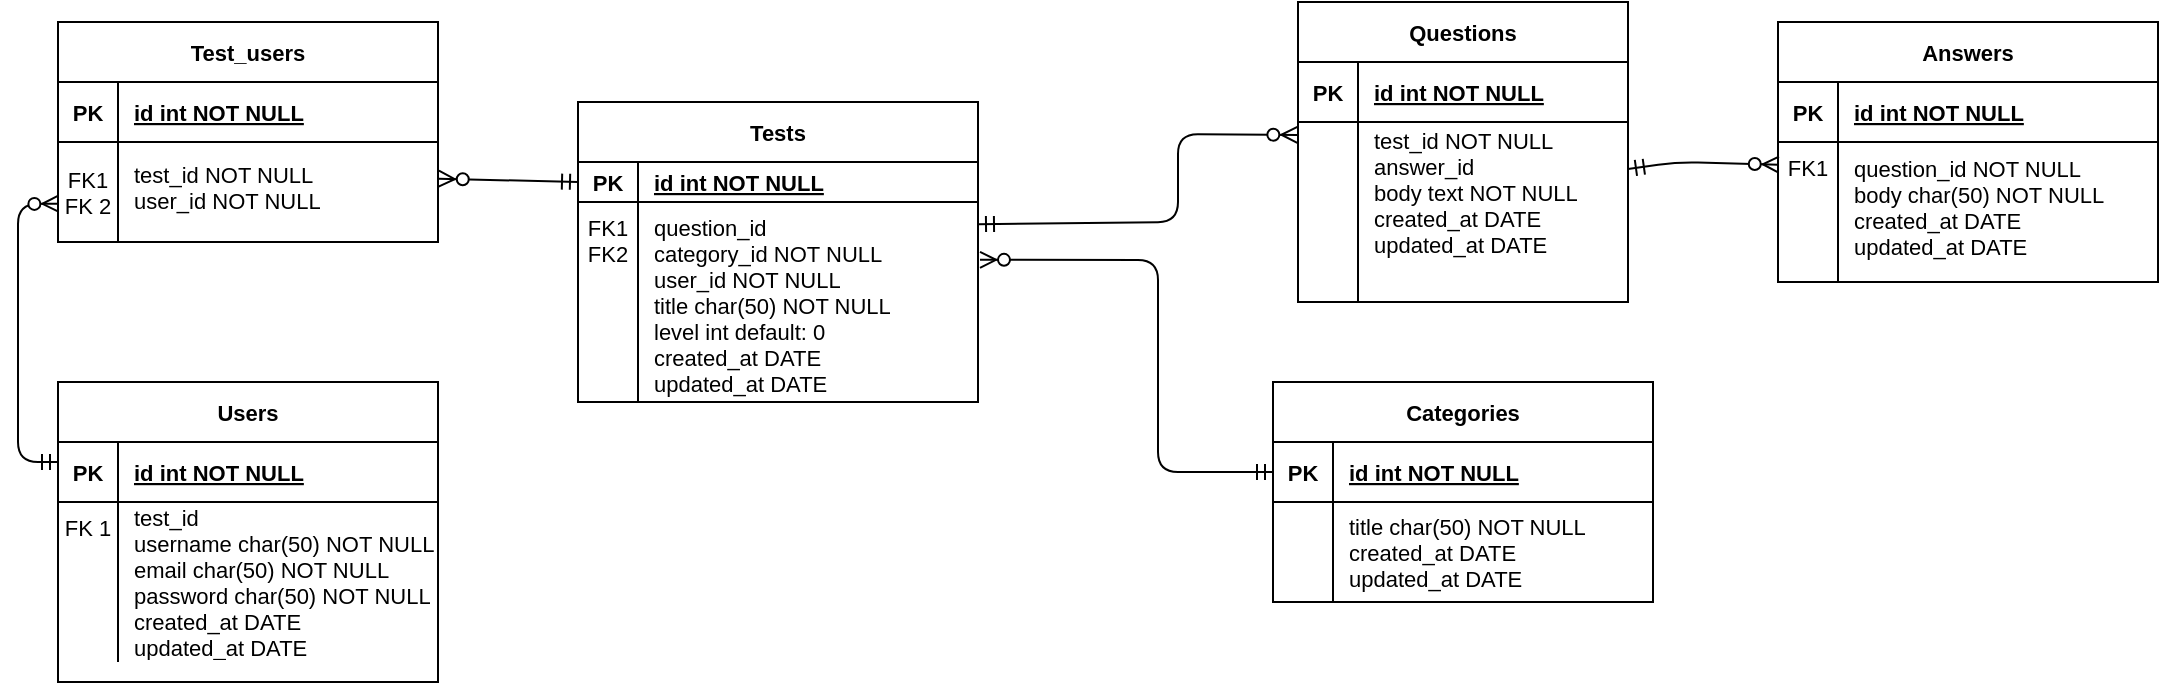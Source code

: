 <mxfile version="13.7.9" type="github">
  <diagram id="R2lEEEUBdFMjLlhIrx00" name="Page-1">
    <mxGraphModel dx="1113" dy="779" grid="1" gridSize="10" guides="1" tooltips="1" connect="1" arrows="1" fold="1" page="1" pageScale="1" pageWidth="850" pageHeight="1100" math="0" shadow="0" extFonts="Permanent Marker^https://fonts.googleapis.com/css?family=Permanent+Marker">
      <root>
        <mxCell id="0" />
        <mxCell id="1" parent="0" />
        <mxCell id="tRWSrQHE27AdTdEi5k7c-10" value="" style="endArrow=ERzeroToMany;html=1;exitX=0;exitY=0.5;exitDx=0;exitDy=0;fontSize=11;startArrow=ERmandOne;startFill=0;endFill=1;entryX=1.005;entryY=0.289;entryDx=0;entryDy=0;entryPerimeter=0;" parent="1" source="C-vyLk0tnHw3VtMMgP7b-24" target="tRWSrQHE27AdTdEi5k7c-6" edge="1">
          <mxGeometry width="50" height="50" relative="1" as="geometry">
            <mxPoint x="400" y="370" as="sourcePoint" />
            <mxPoint x="440" y="240" as="targetPoint" />
            <Array as="points">
              <mxPoint x="590" y="555" />
              <mxPoint x="590" y="449" />
            </Array>
          </mxGeometry>
        </mxCell>
        <mxCell id="tRWSrQHE27AdTdEi5k7c-18" value="" style="endArrow=ERzeroToMany;html=1;fontSize=11;startArrow=ERmandOne;startFill=0;endFill=1;entryX=-0.002;entryY=0.092;entryDx=0;entryDy=0;exitX=1;exitY=0.111;exitDx=0;exitDy=0;exitPerimeter=0;entryPerimeter=0;" parent="1" source="tRWSrQHE27AdTdEi5k7c-6" target="tRWSrQHE27AdTdEi5k7c-15" edge="1">
          <mxGeometry width="50" height="50" relative="1" as="geometry">
            <mxPoint x="260" y="435" as="sourcePoint" />
            <mxPoint x="530" y="100" as="targetPoint" />
            <Array as="points">
              <mxPoint x="600" y="430" />
              <mxPoint x="600" y="386" />
            </Array>
          </mxGeometry>
        </mxCell>
        <mxCell id="tRWSrQHE27AdTdEi5k7c-11" value="Questions" style="shape=table;startSize=30;container=1;collapsible=1;childLayout=tableLayout;fixedRows=1;rowLines=0;fontStyle=1;align=center;resizeLast=1;fontSize=11;" parent="1" vertex="1">
          <mxGeometry x="660" y="320" width="165" height="150" as="geometry" />
        </mxCell>
        <mxCell id="tRWSrQHE27AdTdEi5k7c-12" value="" style="shape=partialRectangle;collapsible=0;dropTarget=0;pointerEvents=0;fillColor=none;points=[[0,0.5],[1,0.5]];portConstraint=eastwest;top=0;left=0;right=0;bottom=1;fontSize=11;" parent="tRWSrQHE27AdTdEi5k7c-11" vertex="1">
          <mxGeometry y="30" width="165" height="30" as="geometry" />
        </mxCell>
        <mxCell id="tRWSrQHE27AdTdEi5k7c-13" value="PK" style="shape=partialRectangle;overflow=hidden;connectable=0;fillColor=none;top=0;left=0;bottom=0;right=0;fontStyle=1;fontSize=11;" parent="tRWSrQHE27AdTdEi5k7c-12" vertex="1">
          <mxGeometry width="30" height="30" as="geometry" />
        </mxCell>
        <mxCell id="tRWSrQHE27AdTdEi5k7c-14" value="id int NOT NULL " style="shape=partialRectangle;overflow=hidden;connectable=0;fillColor=none;top=0;left=0;bottom=0;right=0;align=left;spacingLeft=6;fontStyle=5;fontSize=11;" parent="tRWSrQHE27AdTdEi5k7c-12" vertex="1">
          <mxGeometry x="30" width="135" height="30" as="geometry" />
        </mxCell>
        <mxCell id="tRWSrQHE27AdTdEi5k7c-15" value="" style="shape=partialRectangle;collapsible=0;dropTarget=0;pointerEvents=0;fillColor=none;points=[[0,0.5],[1,0.5]];portConstraint=eastwest;top=0;left=0;right=0;bottom=0;fontSize=11;" parent="tRWSrQHE27AdTdEi5k7c-11" vertex="1">
          <mxGeometry y="60" width="165" height="70" as="geometry" />
        </mxCell>
        <mxCell id="tRWSrQHE27AdTdEi5k7c-16" value="" style="shape=partialRectangle;overflow=hidden;connectable=0;fillColor=none;top=0;left=0;bottom=0;right=0;fontSize=11;" parent="tRWSrQHE27AdTdEi5k7c-15" vertex="1">
          <mxGeometry width="30" height="70" as="geometry" />
        </mxCell>
        <mxCell id="tRWSrQHE27AdTdEi5k7c-17" value="test_id NOT NULL&#xa;answer_id&#xa;body text NOT NULL&#xa;created_at DATE&#xa;updated_at DATE" style="shape=partialRectangle;overflow=hidden;connectable=0;fillColor=none;top=0;left=0;bottom=0;right=0;align=left;spacingLeft=6;fontSize=11;" parent="tRWSrQHE27AdTdEi5k7c-15" vertex="1">
          <mxGeometry x="30" width="135" height="70" as="geometry" />
        </mxCell>
        <mxCell id="tRWSrQHE27AdTdEi5k7c-19" value="" style="shape=partialRectangle;collapsible=0;dropTarget=0;pointerEvents=0;fillColor=none;points=[[0,0.5],[1,0.5]];portConstraint=eastwest;top=0;left=0;right=0;bottom=0;fontSize=11;" parent="tRWSrQHE27AdTdEi5k7c-11" vertex="1">
          <mxGeometry y="130" width="165" height="20" as="geometry" />
        </mxCell>
        <mxCell id="tRWSrQHE27AdTdEi5k7c-20" value="" style="shape=partialRectangle;overflow=hidden;connectable=0;fillColor=none;top=0;left=0;bottom=0;right=0;fontSize=11;" parent="tRWSrQHE27AdTdEi5k7c-19" vertex="1">
          <mxGeometry width="30" height="20" as="geometry" />
        </mxCell>
        <mxCell id="tRWSrQHE27AdTdEi5k7c-21" value="" style="shape=partialRectangle;overflow=hidden;connectable=0;fillColor=none;top=0;left=0;bottom=0;right=0;align=left;spacingLeft=6;fontSize=11;" parent="tRWSrQHE27AdTdEi5k7c-19" vertex="1">
          <mxGeometry x="30" width="135" height="20" as="geometry" />
        </mxCell>
        <mxCell id="C-vyLk0tnHw3VtMMgP7b-23" value="Categories" style="shape=table;startSize=30;container=1;collapsible=1;childLayout=tableLayout;fixedRows=1;rowLines=0;fontStyle=1;align=center;resizeLast=1;fontSize=11;" parent="1" vertex="1">
          <mxGeometry x="647.5" y="510" width="190" height="110" as="geometry" />
        </mxCell>
        <mxCell id="C-vyLk0tnHw3VtMMgP7b-24" value="" style="shape=partialRectangle;collapsible=0;dropTarget=0;pointerEvents=0;fillColor=none;points=[[0,0.5],[1,0.5]];portConstraint=eastwest;top=0;left=0;right=0;bottom=1;fontSize=11;" parent="C-vyLk0tnHw3VtMMgP7b-23" vertex="1">
          <mxGeometry y="30" width="190" height="30" as="geometry" />
        </mxCell>
        <mxCell id="C-vyLk0tnHw3VtMMgP7b-25" value="PK" style="shape=partialRectangle;overflow=hidden;connectable=0;fillColor=none;top=0;left=0;bottom=0;right=0;fontStyle=1;fontSize=11;" parent="C-vyLk0tnHw3VtMMgP7b-24" vertex="1">
          <mxGeometry width="30" height="30" as="geometry" />
        </mxCell>
        <mxCell id="C-vyLk0tnHw3VtMMgP7b-26" value="id int NOT NULL " style="shape=partialRectangle;overflow=hidden;connectable=0;fillColor=none;top=0;left=0;bottom=0;right=0;align=left;spacingLeft=6;fontStyle=5;fontSize=11;" parent="C-vyLk0tnHw3VtMMgP7b-24" vertex="1">
          <mxGeometry x="30" width="160" height="30" as="geometry" />
        </mxCell>
        <mxCell id="C-vyLk0tnHw3VtMMgP7b-27" value="" style="shape=partialRectangle;collapsible=0;dropTarget=0;pointerEvents=0;fillColor=none;points=[[0,0.5],[1,0.5]];portConstraint=eastwest;top=0;left=0;right=0;bottom=0;fontSize=11;" parent="C-vyLk0tnHw3VtMMgP7b-23" vertex="1">
          <mxGeometry y="60" width="190" height="50" as="geometry" />
        </mxCell>
        <mxCell id="C-vyLk0tnHw3VtMMgP7b-28" value="" style="shape=partialRectangle;overflow=hidden;connectable=0;fillColor=none;top=0;left=0;bottom=0;right=0;fontSize=11;" parent="C-vyLk0tnHw3VtMMgP7b-27" vertex="1">
          <mxGeometry width="30" height="50" as="geometry" />
        </mxCell>
        <mxCell id="C-vyLk0tnHw3VtMMgP7b-29" value="title char(50) NOT NULL&#xa;created_at DATE&#xa;updated_at DATE" style="shape=partialRectangle;overflow=hidden;connectable=0;fillColor=none;top=0;left=0;bottom=0;right=0;align=left;spacingLeft=6;fontSize=11;" parent="C-vyLk0tnHw3VtMMgP7b-27" vertex="1">
          <mxGeometry x="30" width="160" height="50" as="geometry" />
        </mxCell>
        <mxCell id="tRWSrQHE27AdTdEi5k7c-2" value="Tests" style="shape=table;startSize=30;container=1;collapsible=1;childLayout=tableLayout;fixedRows=1;rowLines=0;fontStyle=1;align=center;resizeLast=1;fontSize=11;" parent="1" vertex="1">
          <mxGeometry x="300" y="370" width="200" height="150" as="geometry" />
        </mxCell>
        <mxCell id="tRWSrQHE27AdTdEi5k7c-3" value="" style="shape=partialRectangle;collapsible=0;dropTarget=0;pointerEvents=0;fillColor=none;points=[[0,0.5],[1,0.5]];portConstraint=eastwest;top=0;left=0;right=0;bottom=1;fontSize=11;" parent="tRWSrQHE27AdTdEi5k7c-2" vertex="1">
          <mxGeometry y="30" width="200" height="20" as="geometry" />
        </mxCell>
        <mxCell id="tRWSrQHE27AdTdEi5k7c-4" value="PK" style="shape=partialRectangle;overflow=hidden;connectable=0;fillColor=none;top=0;left=0;bottom=0;right=0;fontStyle=1;fontSize=11;" parent="tRWSrQHE27AdTdEi5k7c-3" vertex="1">
          <mxGeometry width="30" height="20" as="geometry" />
        </mxCell>
        <mxCell id="tRWSrQHE27AdTdEi5k7c-5" value="id int NOT NULL " style="shape=partialRectangle;overflow=hidden;connectable=0;fillColor=none;top=0;left=0;bottom=0;right=0;align=left;spacingLeft=6;fontStyle=5;fontSize=11;" parent="tRWSrQHE27AdTdEi5k7c-3" vertex="1">
          <mxGeometry x="30" width="170" height="20" as="geometry" />
        </mxCell>
        <mxCell id="tRWSrQHE27AdTdEi5k7c-6" value="" style="shape=partialRectangle;collapsible=0;dropTarget=0;pointerEvents=0;fillColor=none;points=[[0,0.5],[1,0.5]];portConstraint=eastwest;top=0;left=0;right=0;bottom=0;fontSize=11;" parent="tRWSrQHE27AdTdEi5k7c-2" vertex="1">
          <mxGeometry y="50" width="200" height="100" as="geometry" />
        </mxCell>
        <mxCell id="tRWSrQHE27AdTdEi5k7c-7" value="FK1&#xa;FK2" style="shape=partialRectangle;overflow=hidden;connectable=0;fillColor=none;top=0;left=0;bottom=0;right=0;fontSize=11;verticalAlign=top;" parent="tRWSrQHE27AdTdEi5k7c-6" vertex="1">
          <mxGeometry width="30" height="100" as="geometry" />
        </mxCell>
        <mxCell id="tRWSrQHE27AdTdEi5k7c-8" value="question_id &#xa;category_id NOT NULL&#xa;user_id NOT NULL&#xa;title char(50) NOT NULL&#xa;level int default: 0&#xa;created_at DATE&#xa;updated_at DATE" style="shape=partialRectangle;overflow=hidden;connectable=0;fillColor=none;top=0;left=0;bottom=0;right=0;align=left;spacingLeft=6;fontSize=11;spacing=2;verticalAlign=top;" parent="tRWSrQHE27AdTdEi5k7c-6" vertex="1">
          <mxGeometry x="30" width="170" height="100" as="geometry" />
        </mxCell>
        <mxCell id="tRWSrQHE27AdTdEi5k7c-183" value="" style="endArrow=ERzeroToMany;html=1;fontSize=11;startArrow=ERmandOne;startFill=0;endFill=1;entryX=0.002;entryY=0.162;entryDx=0;entryDy=0;entryPerimeter=0;" parent="1" source="tRWSrQHE27AdTdEi5k7c-15" target="tRWSrQHE27AdTdEi5k7c-34" edge="1">
          <mxGeometry width="50" height="50" relative="1" as="geometry">
            <mxPoint x="825" y="390" as="sourcePoint" />
            <mxPoint x="885" y="390" as="targetPoint" />
            <Array as="points">
              <mxPoint x="850" y="400" />
            </Array>
          </mxGeometry>
        </mxCell>
        <mxCell id="tRWSrQHE27AdTdEi5k7c-30" value="Answers" style="shape=table;startSize=30;container=1;collapsible=1;childLayout=tableLayout;fixedRows=1;rowLines=0;fontStyle=1;align=center;resizeLast=1;fontSize=11;" parent="1" vertex="1">
          <mxGeometry x="900" y="330" width="190" height="130" as="geometry" />
        </mxCell>
        <mxCell id="tRWSrQHE27AdTdEi5k7c-31" value="" style="shape=partialRectangle;collapsible=0;dropTarget=0;pointerEvents=0;fillColor=none;points=[[0,0.5],[1,0.5]];portConstraint=eastwest;top=0;left=0;right=0;bottom=1;fontSize=11;" parent="tRWSrQHE27AdTdEi5k7c-30" vertex="1">
          <mxGeometry y="30" width="190" height="30" as="geometry" />
        </mxCell>
        <mxCell id="tRWSrQHE27AdTdEi5k7c-32" value="PK" style="shape=partialRectangle;overflow=hidden;connectable=0;fillColor=none;top=0;left=0;bottom=0;right=0;fontStyle=1;fontSize=11;" parent="tRWSrQHE27AdTdEi5k7c-31" vertex="1">
          <mxGeometry width="30" height="30" as="geometry" />
        </mxCell>
        <mxCell id="tRWSrQHE27AdTdEi5k7c-33" value="id int NOT NULL " style="shape=partialRectangle;overflow=hidden;connectable=0;fillColor=none;top=0;left=0;bottom=0;right=0;align=left;spacingLeft=6;fontStyle=5;fontSize=11;" parent="tRWSrQHE27AdTdEi5k7c-31" vertex="1">
          <mxGeometry x="30" width="160" height="30" as="geometry" />
        </mxCell>
        <mxCell id="tRWSrQHE27AdTdEi5k7c-34" value="" style="shape=partialRectangle;collapsible=0;dropTarget=0;pointerEvents=0;fillColor=none;points=[[0,0.5],[1,0.5]];portConstraint=eastwest;top=0;left=0;right=0;bottom=0;fontSize=11;" parent="tRWSrQHE27AdTdEi5k7c-30" vertex="1">
          <mxGeometry y="60" width="190" height="70" as="geometry" />
        </mxCell>
        <mxCell id="tRWSrQHE27AdTdEi5k7c-35" value="FK1" style="shape=partialRectangle;overflow=hidden;connectable=0;fillColor=none;top=0;left=0;bottom=0;right=0;fontSize=11;verticalAlign=top;fontStyle=0" parent="tRWSrQHE27AdTdEi5k7c-34" vertex="1">
          <mxGeometry width="30" height="70" as="geometry" />
        </mxCell>
        <mxCell id="tRWSrQHE27AdTdEi5k7c-36" value="question_id NOT NULL&#xa;body char(50) NOT NULL&#xa;created_at DATE&#xa;updated_at DATE" style="shape=partialRectangle;overflow=hidden;connectable=0;fillColor=none;top=0;left=0;bottom=0;right=0;align=left;spacingLeft=6;fontSize=11;spacingTop=-5;" parent="tRWSrQHE27AdTdEi5k7c-34" vertex="1">
          <mxGeometry x="30" width="160" height="70" as="geometry" />
        </mxCell>
        <mxCell id="xR94rY0yC02vwXAPgLnu-1" value="Test_users" style="shape=table;startSize=30;container=1;collapsible=1;childLayout=tableLayout;fixedRows=1;rowLines=0;fontStyle=1;align=center;resizeLast=1;fontSize=11;" vertex="1" parent="1">
          <mxGeometry x="40" y="330" width="190" height="110" as="geometry" />
        </mxCell>
        <mxCell id="xR94rY0yC02vwXAPgLnu-2" value="" style="shape=partialRectangle;collapsible=0;dropTarget=0;pointerEvents=0;fillColor=none;points=[[0,0.5],[1,0.5]];portConstraint=eastwest;top=0;left=0;right=0;bottom=1;fontSize=11;" vertex="1" parent="xR94rY0yC02vwXAPgLnu-1">
          <mxGeometry y="30" width="190" height="30" as="geometry" />
        </mxCell>
        <mxCell id="xR94rY0yC02vwXAPgLnu-3" value="PK" style="shape=partialRectangle;overflow=hidden;connectable=0;fillColor=none;top=0;left=0;bottom=0;right=0;fontStyle=1;fontSize=11;" vertex="1" parent="xR94rY0yC02vwXAPgLnu-2">
          <mxGeometry width="30" height="30" as="geometry" />
        </mxCell>
        <mxCell id="xR94rY0yC02vwXAPgLnu-4" value="id int NOT NULL " style="shape=partialRectangle;overflow=hidden;connectable=0;fillColor=none;top=0;left=0;bottom=0;right=0;align=left;spacingLeft=6;fontStyle=5;fontSize=11;" vertex="1" parent="xR94rY0yC02vwXAPgLnu-2">
          <mxGeometry x="30" width="160" height="30" as="geometry" />
        </mxCell>
        <mxCell id="xR94rY0yC02vwXAPgLnu-5" value="" style="shape=partialRectangle;collapsible=0;dropTarget=0;pointerEvents=0;fillColor=none;points=[[0,0.5],[1,0.5]];portConstraint=eastwest;top=0;left=0;right=0;bottom=0;fontSize=11;" vertex="1" parent="xR94rY0yC02vwXAPgLnu-1">
          <mxGeometry y="60" width="190" height="50" as="geometry" />
        </mxCell>
        <mxCell id="xR94rY0yC02vwXAPgLnu-6" value="FK1&#xa;FK 2" style="shape=partialRectangle;overflow=hidden;connectable=0;fillColor=none;top=0;left=0;bottom=0;right=0;fontSize=11;" vertex="1" parent="xR94rY0yC02vwXAPgLnu-5">
          <mxGeometry width="30" height="50" as="geometry" />
        </mxCell>
        <mxCell id="xR94rY0yC02vwXAPgLnu-7" value="test_id NOT NULL&#xa;user_id NOT NULL" style="shape=partialRectangle;overflow=hidden;connectable=0;fillColor=none;top=0;left=0;bottom=0;right=0;align=left;spacingLeft=6;fontSize=11;spacingTop=-5;" vertex="1" parent="xR94rY0yC02vwXAPgLnu-5">
          <mxGeometry x="30" width="160" height="50" as="geometry" />
        </mxCell>
        <mxCell id="tRWSrQHE27AdTdEi5k7c-22" value="Users" style="shape=table;startSize=30;container=1;collapsible=1;childLayout=tableLayout;fixedRows=1;rowLines=0;fontStyle=1;align=center;resizeLast=1;fontSize=11;" parent="1" vertex="1">
          <mxGeometry x="40" y="510" width="190" height="150" as="geometry" />
        </mxCell>
        <mxCell id="tRWSrQHE27AdTdEi5k7c-23" value="" style="shape=partialRectangle;collapsible=0;dropTarget=0;pointerEvents=0;fillColor=none;points=[[0,0.5],[1,0.5]];portConstraint=eastwest;top=0;left=0;right=0;bottom=1;fontSize=11;" parent="tRWSrQHE27AdTdEi5k7c-22" vertex="1">
          <mxGeometry y="30" width="190" height="30" as="geometry" />
        </mxCell>
        <mxCell id="tRWSrQHE27AdTdEi5k7c-24" value="PK" style="shape=partialRectangle;overflow=hidden;connectable=0;fillColor=none;top=0;left=0;bottom=0;right=0;fontStyle=1;fontSize=11;" parent="tRWSrQHE27AdTdEi5k7c-23" vertex="1">
          <mxGeometry width="30" height="30" as="geometry" />
        </mxCell>
        <mxCell id="tRWSrQHE27AdTdEi5k7c-25" value="id int NOT NULL " style="shape=partialRectangle;overflow=hidden;connectable=0;fillColor=none;top=0;left=0;bottom=0;right=0;align=left;spacingLeft=6;fontStyle=5;fontSize=11;" parent="tRWSrQHE27AdTdEi5k7c-23" vertex="1">
          <mxGeometry x="30" width="160" height="30" as="geometry" />
        </mxCell>
        <mxCell id="tRWSrQHE27AdTdEi5k7c-26" value="" style="shape=partialRectangle;collapsible=0;dropTarget=0;pointerEvents=0;fillColor=none;points=[[0,0.5],[1,0.5]];portConstraint=eastwest;top=0;left=0;right=0;bottom=0;fontSize=11;" parent="tRWSrQHE27AdTdEi5k7c-22" vertex="1">
          <mxGeometry y="60" width="190" height="80" as="geometry" />
        </mxCell>
        <mxCell id="tRWSrQHE27AdTdEi5k7c-27" value="FK 1" style="shape=partialRectangle;overflow=hidden;connectable=0;fillColor=none;top=0;left=0;bottom=0;right=0;fontSize=11;verticalAlign=top;" parent="tRWSrQHE27AdTdEi5k7c-26" vertex="1">
          <mxGeometry width="30" height="80" as="geometry" />
        </mxCell>
        <mxCell id="tRWSrQHE27AdTdEi5k7c-28" value="test_id&#xa;username char(50) NOT NULL&#xa;email char(50) NOT NULL&#xa;password char(50) NOT NULL&#xa;created_at DATE&#xa;updated_at DATE" style="shape=partialRectangle;overflow=hidden;connectable=0;fillColor=none;top=0;left=0;bottom=0;right=0;align=left;spacingLeft=6;fontSize=11;" parent="tRWSrQHE27AdTdEi5k7c-26" vertex="1">
          <mxGeometry x="30" width="160" height="80" as="geometry" />
        </mxCell>
        <mxCell id="xR94rY0yC02vwXAPgLnu-8" value="" style="endArrow=ERmandOne;html=1;entryX=0;entryY=0.5;entryDx=0;entryDy=0;exitX=1.002;exitY=0.367;exitDx=0;exitDy=0;exitPerimeter=0;startArrow=ERzeroToMany;startFill=1;endFill=0;" edge="1" parent="1" source="xR94rY0yC02vwXAPgLnu-5" target="tRWSrQHE27AdTdEi5k7c-3">
          <mxGeometry width="50" height="50" relative="1" as="geometry">
            <mxPoint x="240" y="480" as="sourcePoint" />
            <mxPoint x="290" y="430" as="targetPoint" />
          </mxGeometry>
        </mxCell>
        <mxCell id="xR94rY0yC02vwXAPgLnu-9" value="" style="endArrow=ERzeroToMany;html=1;exitX=0;exitY=0.333;exitDx=0;exitDy=0;exitPerimeter=0;entryX=0.001;entryY=0.617;entryDx=0;entryDy=0;entryPerimeter=0;endFill=1;startArrow=ERmandOne;startFill=0;" edge="1" parent="1" source="tRWSrQHE27AdTdEi5k7c-23" target="xR94rY0yC02vwXAPgLnu-5">
          <mxGeometry width="50" height="50" relative="1" as="geometry">
            <mxPoint x="20" y="500" as="sourcePoint" />
            <mxPoint x="20" y="400" as="targetPoint" />
            <Array as="points">
              <mxPoint x="20" y="550" />
              <mxPoint x="20" y="421" />
            </Array>
          </mxGeometry>
        </mxCell>
      </root>
    </mxGraphModel>
  </diagram>
</mxfile>

